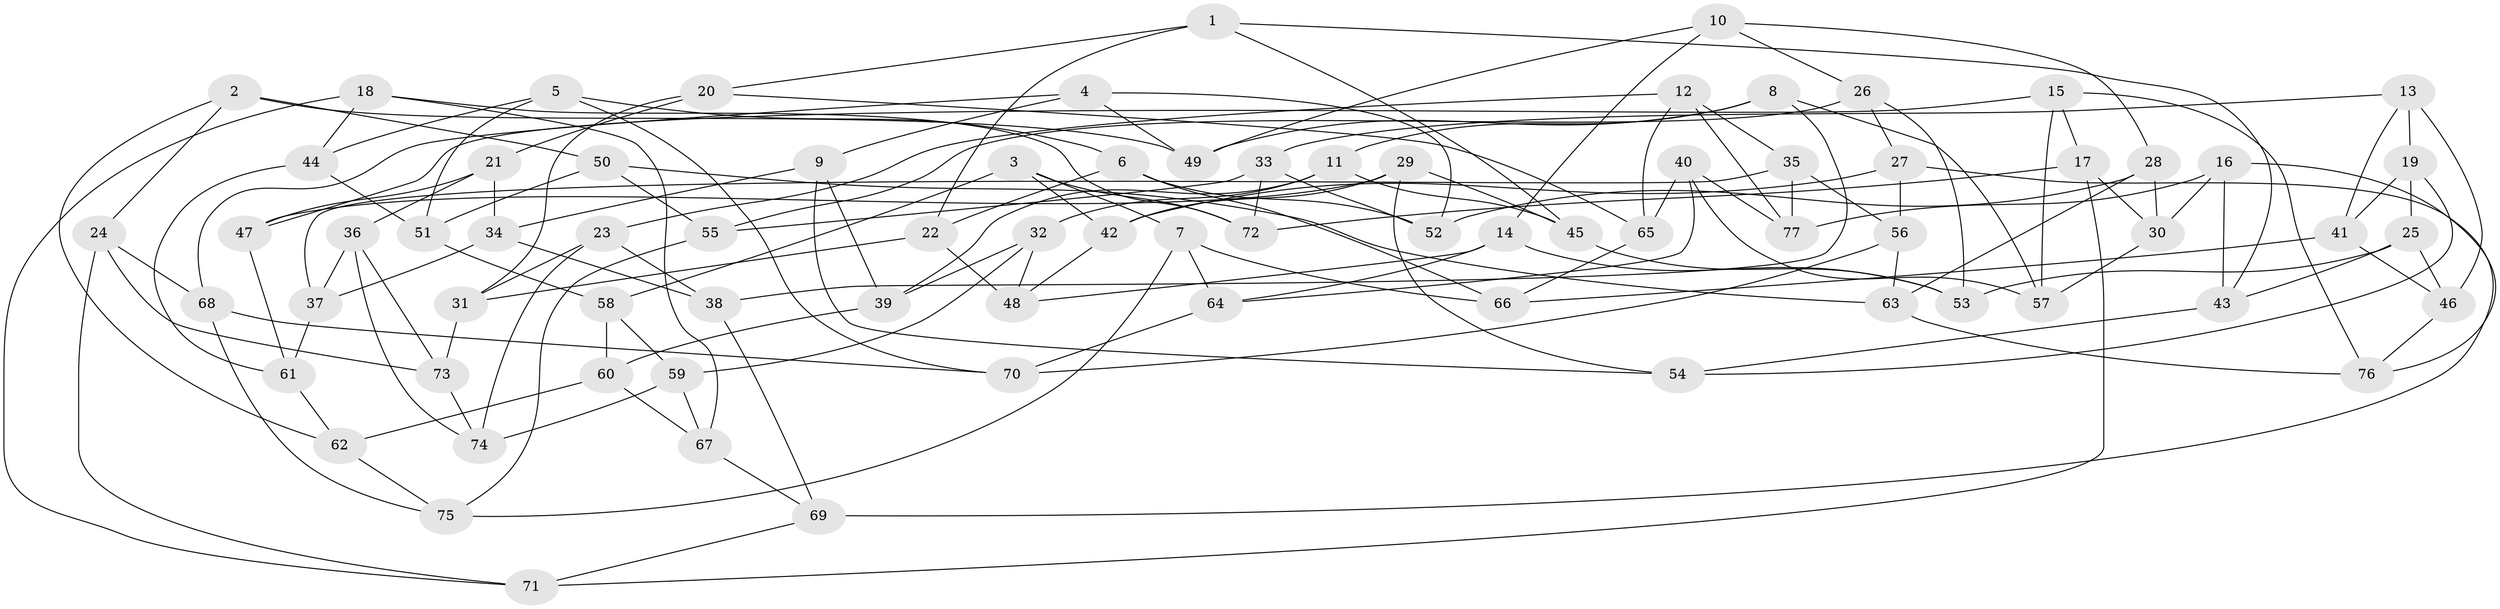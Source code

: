 // coarse degree distribution, {5: 0.23809523809523808, 6: 0.5476190476190477, 4: 0.21428571428571427}
// Generated by graph-tools (version 1.1) at 2025/42/03/06/25 10:42:25]
// undirected, 77 vertices, 154 edges
graph export_dot {
graph [start="1"]
  node [color=gray90,style=filled];
  1;
  2;
  3;
  4;
  5;
  6;
  7;
  8;
  9;
  10;
  11;
  12;
  13;
  14;
  15;
  16;
  17;
  18;
  19;
  20;
  21;
  22;
  23;
  24;
  25;
  26;
  27;
  28;
  29;
  30;
  31;
  32;
  33;
  34;
  35;
  36;
  37;
  38;
  39;
  40;
  41;
  42;
  43;
  44;
  45;
  46;
  47;
  48;
  49;
  50;
  51;
  52;
  53;
  54;
  55;
  56;
  57;
  58;
  59;
  60;
  61;
  62;
  63;
  64;
  65;
  66;
  67;
  68;
  69;
  70;
  71;
  72;
  73;
  74;
  75;
  76;
  77;
  1 -- 43;
  1 -- 22;
  1 -- 20;
  1 -- 45;
  2 -- 49;
  2 -- 50;
  2 -- 24;
  2 -- 62;
  3 -- 58;
  3 -- 72;
  3 -- 42;
  3 -- 7;
  4 -- 68;
  4 -- 49;
  4 -- 9;
  4 -- 52;
  5 -- 6;
  5 -- 70;
  5 -- 44;
  5 -- 51;
  6 -- 52;
  6 -- 66;
  6 -- 22;
  7 -- 64;
  7 -- 66;
  7 -- 75;
  8 -- 57;
  8 -- 49;
  8 -- 38;
  8 -- 11;
  9 -- 39;
  9 -- 54;
  9 -- 34;
  10 -- 28;
  10 -- 14;
  10 -- 49;
  10 -- 26;
  11 -- 39;
  11 -- 45;
  11 -- 32;
  12 -- 35;
  12 -- 23;
  12 -- 65;
  12 -- 77;
  13 -- 19;
  13 -- 33;
  13 -- 46;
  13 -- 41;
  14 -- 64;
  14 -- 53;
  14 -- 48;
  15 -- 47;
  15 -- 17;
  15 -- 57;
  15 -- 76;
  16 -- 76;
  16 -- 30;
  16 -- 77;
  16 -- 43;
  17 -- 71;
  17 -- 72;
  17 -- 30;
  18 -- 44;
  18 -- 71;
  18 -- 72;
  18 -- 67;
  19 -- 41;
  19 -- 25;
  19 -- 54;
  20 -- 21;
  20 -- 65;
  20 -- 31;
  21 -- 34;
  21 -- 36;
  21 -- 47;
  22 -- 31;
  22 -- 48;
  23 -- 31;
  23 -- 74;
  23 -- 38;
  24 -- 73;
  24 -- 71;
  24 -- 68;
  25 -- 53;
  25 -- 46;
  25 -- 43;
  26 -- 53;
  26 -- 55;
  26 -- 27;
  27 -- 42;
  27 -- 69;
  27 -- 56;
  28 -- 63;
  28 -- 30;
  28 -- 52;
  29 -- 45;
  29 -- 47;
  29 -- 54;
  29 -- 42;
  30 -- 57;
  31 -- 73;
  32 -- 59;
  32 -- 48;
  32 -- 39;
  33 -- 52;
  33 -- 55;
  33 -- 72;
  34 -- 38;
  34 -- 37;
  35 -- 77;
  35 -- 56;
  35 -- 37;
  36 -- 37;
  36 -- 74;
  36 -- 73;
  37 -- 61;
  38 -- 69;
  39 -- 60;
  40 -- 57;
  40 -- 77;
  40 -- 65;
  40 -- 64;
  41 -- 66;
  41 -- 46;
  42 -- 48;
  43 -- 54;
  44 -- 61;
  44 -- 51;
  45 -- 53;
  46 -- 76;
  47 -- 61;
  50 -- 55;
  50 -- 63;
  50 -- 51;
  51 -- 58;
  55 -- 75;
  56 -- 70;
  56 -- 63;
  58 -- 59;
  58 -- 60;
  59 -- 67;
  59 -- 74;
  60 -- 67;
  60 -- 62;
  61 -- 62;
  62 -- 75;
  63 -- 76;
  64 -- 70;
  65 -- 66;
  67 -- 69;
  68 -- 75;
  68 -- 70;
  69 -- 71;
  73 -- 74;
}
